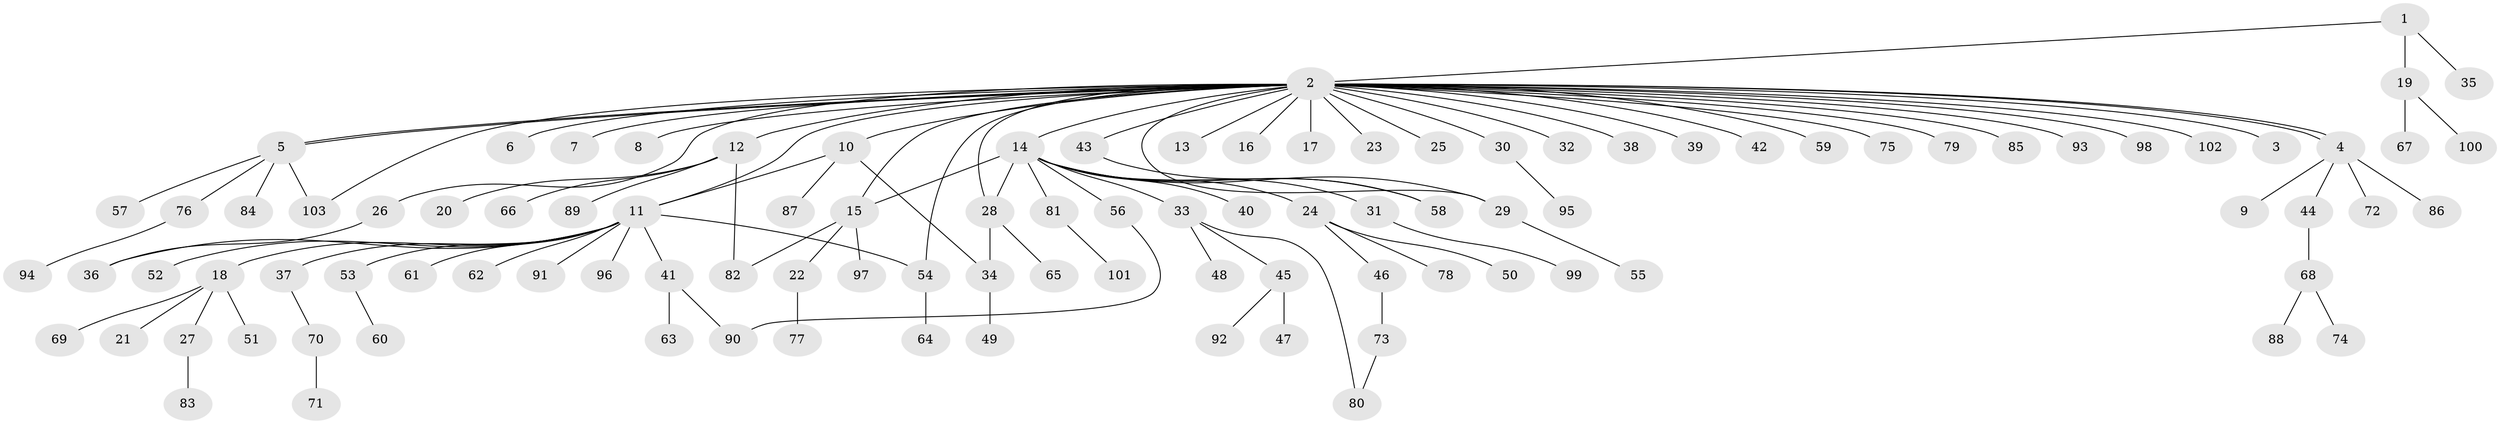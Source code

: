 // coarse degree distribution, {3: 0.0625, 39: 0.0125, 1: 0.6375, 5: 0.0375, 13: 0.0125, 4: 0.025, 11: 0.0125, 2: 0.2}
// Generated by graph-tools (version 1.1) at 2025/23/03/03/25 07:23:49]
// undirected, 103 vertices, 116 edges
graph export_dot {
graph [start="1"]
  node [color=gray90,style=filled];
  1;
  2;
  3;
  4;
  5;
  6;
  7;
  8;
  9;
  10;
  11;
  12;
  13;
  14;
  15;
  16;
  17;
  18;
  19;
  20;
  21;
  22;
  23;
  24;
  25;
  26;
  27;
  28;
  29;
  30;
  31;
  32;
  33;
  34;
  35;
  36;
  37;
  38;
  39;
  40;
  41;
  42;
  43;
  44;
  45;
  46;
  47;
  48;
  49;
  50;
  51;
  52;
  53;
  54;
  55;
  56;
  57;
  58;
  59;
  60;
  61;
  62;
  63;
  64;
  65;
  66;
  67;
  68;
  69;
  70;
  71;
  72;
  73;
  74;
  75;
  76;
  77;
  78;
  79;
  80;
  81;
  82;
  83;
  84;
  85;
  86;
  87;
  88;
  89;
  90;
  91;
  92;
  93;
  94;
  95;
  96;
  97;
  98;
  99;
  100;
  101;
  102;
  103;
  1 -- 2;
  1 -- 19;
  1 -- 35;
  2 -- 3;
  2 -- 4;
  2 -- 4;
  2 -- 5;
  2 -- 5;
  2 -- 6;
  2 -- 7;
  2 -- 8;
  2 -- 10;
  2 -- 11;
  2 -- 12;
  2 -- 13;
  2 -- 14;
  2 -- 15;
  2 -- 16;
  2 -- 17;
  2 -- 23;
  2 -- 25;
  2 -- 26;
  2 -- 28;
  2 -- 29;
  2 -- 30;
  2 -- 32;
  2 -- 38;
  2 -- 39;
  2 -- 42;
  2 -- 43;
  2 -- 54;
  2 -- 59;
  2 -- 75;
  2 -- 79;
  2 -- 85;
  2 -- 93;
  2 -- 98;
  2 -- 102;
  2 -- 103;
  4 -- 9;
  4 -- 44;
  4 -- 72;
  4 -- 86;
  5 -- 57;
  5 -- 76;
  5 -- 84;
  5 -- 103;
  10 -- 11;
  10 -- 34;
  10 -- 87;
  11 -- 18;
  11 -- 36;
  11 -- 37;
  11 -- 41;
  11 -- 52;
  11 -- 53;
  11 -- 54;
  11 -- 61;
  11 -- 62;
  11 -- 91;
  11 -- 96;
  12 -- 20;
  12 -- 66;
  12 -- 82;
  12 -- 89;
  14 -- 15;
  14 -- 24;
  14 -- 28;
  14 -- 29;
  14 -- 31;
  14 -- 33;
  14 -- 40;
  14 -- 56;
  14 -- 58;
  14 -- 81;
  15 -- 22;
  15 -- 82;
  15 -- 97;
  18 -- 21;
  18 -- 27;
  18 -- 51;
  18 -- 69;
  19 -- 67;
  19 -- 100;
  22 -- 77;
  24 -- 46;
  24 -- 50;
  24 -- 78;
  26 -- 36;
  27 -- 83;
  28 -- 34;
  28 -- 65;
  29 -- 55;
  30 -- 95;
  31 -- 99;
  33 -- 45;
  33 -- 48;
  33 -- 80;
  34 -- 49;
  37 -- 70;
  41 -- 63;
  41 -- 90;
  43 -- 58;
  44 -- 68;
  45 -- 47;
  45 -- 92;
  46 -- 73;
  53 -- 60;
  54 -- 64;
  56 -- 90;
  68 -- 74;
  68 -- 88;
  70 -- 71;
  73 -- 80;
  76 -- 94;
  81 -- 101;
}
